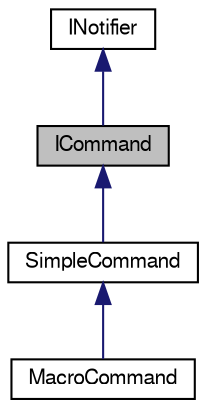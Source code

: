 digraph G
{
  edge [fontname="FreeSans",fontsize="10",labelfontname="FreeSans",labelfontsize="10"];
  node [fontname="FreeSans",fontsize="10",shape=record];
  Node1 [label="ICommand",height=0.2,width=0.4,color="black", fillcolor="grey75", style="filled" fontcolor="black"];
  Node2 -> Node1 [dir=back,color="midnightblue",fontsize="10",style="solid",fontname="FreeSans"];
  Node2 [label="INotifier",height=0.2,width=0.4,color="black", fillcolor="white", style="filled",URL="$class_i_notifier.html",tooltip="The interface definition for a PureMVC Notifier."];
  Node1 -> Node3 [dir=back,color="midnightblue",fontsize="10",style="solid",fontname="FreeSans"];
  Node3 [label="SimpleCommand",height=0.2,width=0.4,color="black", fillcolor="white", style="filled",URL="$class_simple_command.html",tooltip="A base ICommand implementation."];
  Node3 -> Node4 [dir=back,color="midnightblue",fontsize="10",style="solid",fontname="FreeSans"];
  Node4 [label="MacroCommand",height=0.2,width=0.4,color="black", fillcolor="white", style="filled",URL="$class_macro_command.html",tooltip="A base ICommand implementation that executes other ICommands."];
}
